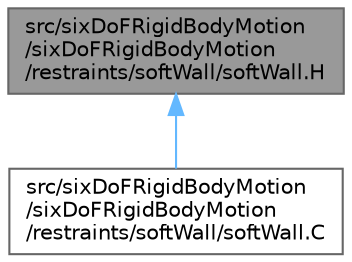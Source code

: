 digraph "src/sixDoFRigidBodyMotion/sixDoFRigidBodyMotion/restraints/softWall/softWall.H"
{
 // LATEX_PDF_SIZE
  bgcolor="transparent";
  edge [fontname=Helvetica,fontsize=10,labelfontname=Helvetica,labelfontsize=10];
  node [fontname=Helvetica,fontsize=10,shape=box,height=0.2,width=0.4];
  Node1 [id="Node000001",label="src/sixDoFRigidBodyMotion\l/sixDoFRigidBodyMotion\l/restraints/softWall/softWall.H",height=0.2,width=0.4,color="gray40", fillcolor="grey60", style="filled", fontcolor="black",tooltip=" "];
  Node1 -> Node2 [id="edge1_Node000001_Node000002",dir="back",color="steelblue1",style="solid",tooltip=" "];
  Node2 [id="Node000002",label="src/sixDoFRigidBodyMotion\l/sixDoFRigidBodyMotion\l/restraints/softWall/softWall.C",height=0.2,width=0.4,color="grey40", fillcolor="white", style="filled",URL="$sixDoFRigidBodyMotion_2sixDoFRigidBodyMotion_2restraints_2softWall_2softWall_8C.html",tooltip=" "];
}
